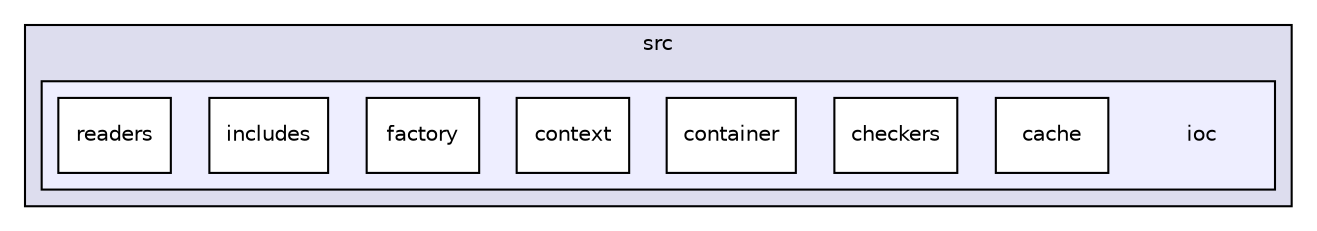 digraph "src/ioc" {
  compound=true
  node [ fontsize="10", fontname="Helvetica"];
  edge [ labelfontsize="10", labelfontname="Helvetica"];
  subgraph clusterdir_68267d1309a1af8e8297ef4c3efbcdba {
    graph [ bgcolor="#ddddee", pencolor="black", label="src" fontname="Helvetica", fontsize="10", URL="dir_68267d1309a1af8e8297ef4c3efbcdba.html"]
  subgraph clusterdir_132d9c591ce68e492336e5ab1a5b0159 {
    graph [ bgcolor="#eeeeff", pencolor="black", label="" URL="dir_132d9c591ce68e492336e5ab1a5b0159.html"];
    dir_132d9c591ce68e492336e5ab1a5b0159 [shape=plaintext label="ioc"];
    dir_4f328f941ca3b7c6872c155d16d405e3 [shape=box label="cache" color="black" fillcolor="white" style="filled" URL="dir_4f328f941ca3b7c6872c155d16d405e3.html"];
    dir_6183e6219c1d0fdecddb0f899dde17a2 [shape=box label="checkers" color="black" fillcolor="white" style="filled" URL="dir_6183e6219c1d0fdecddb0f899dde17a2.html"];
    dir_4b6c8ed3da7975a9205720607b854cb6 [shape=box label="container" color="black" fillcolor="white" style="filled" URL="dir_4b6c8ed3da7975a9205720607b854cb6.html"];
    dir_819738c4db1f9489ae32b03f943bf8f5 [shape=box label="context" color="black" fillcolor="white" style="filled" URL="dir_819738c4db1f9489ae32b03f943bf8f5.html"];
    dir_848ebe944eea0541c2d561c61a49c76c [shape=box label="factory" color="black" fillcolor="white" style="filled" URL="dir_848ebe944eea0541c2d561c61a49c76c.html"];
    dir_ea33f79fb1e8ce3ddce4e03dab2fe825 [shape=box label="includes" color="black" fillcolor="white" style="filled" URL="dir_ea33f79fb1e8ce3ddce4e03dab2fe825.html"];
    dir_2f25942a6f5eaecb49c6904c19705a5d [shape=box label="readers" color="black" fillcolor="white" style="filled" URL="dir_2f25942a6f5eaecb49c6904c19705a5d.html"];
  }
  }
}
